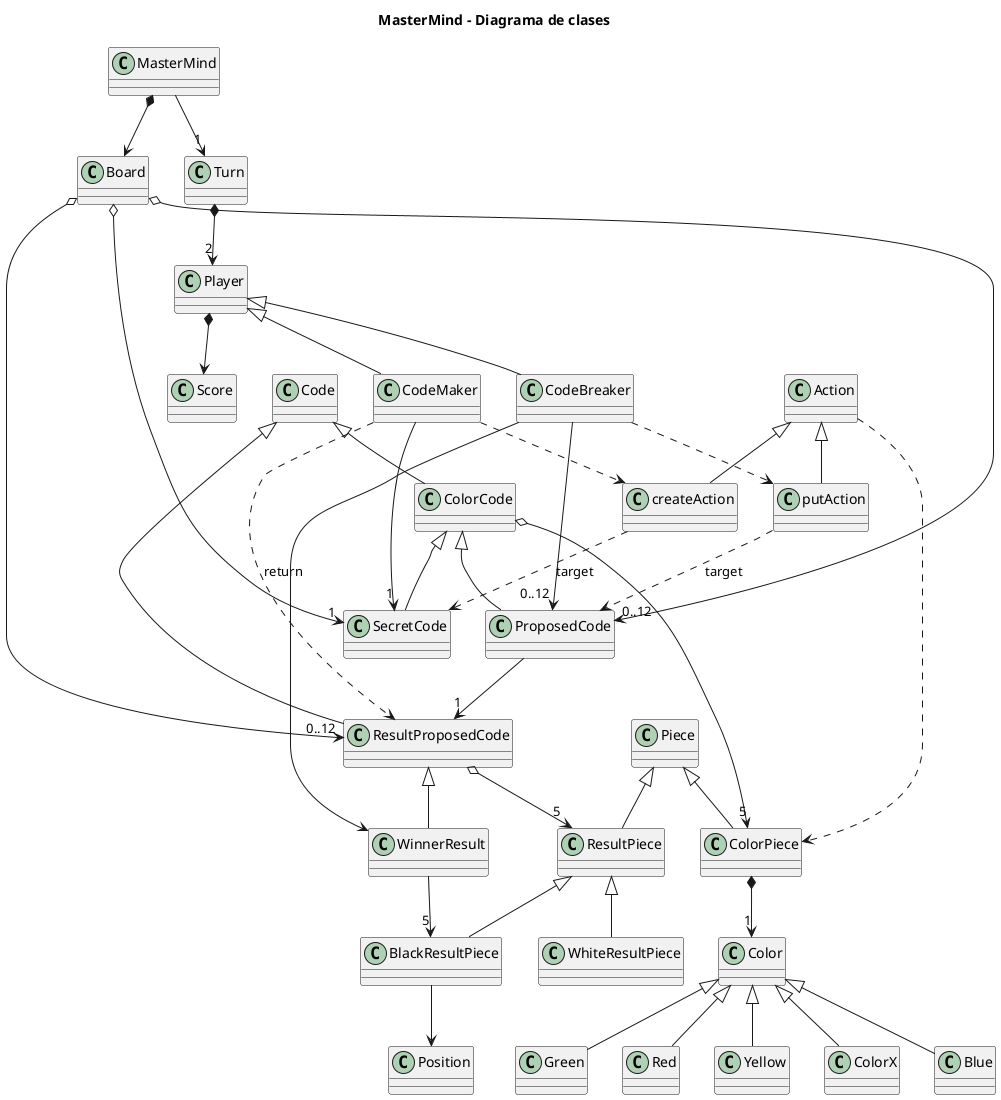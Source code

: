 @startuml MasterMind

title MasterMind - Diagrama de clases

class MasterMind

together {
    class Board
    class Turn
    class Score
    class Player
}

class Player

together {
    class CodeMaker
    class CodeBreaker
    class Code
}
class Piece
together {
    class ColorPiece
    class ResultPiece
}

together {
    class SecretCode
    class ProposedCode
    class ResultProposedCode
}

together {
    class putAction
    class createAction
}

class BlackResultPiece
class WhiteResultPiece
class WinnerResult
class Color

class ColorCode
class Position

MasterMind *--> Board
MasterMind --> "1" Turn
Turn *--> "2" Player

Code ^-- ColorCode
Code ^-- ResultProposedCode
ColorCode ^-- SecretCode
ColorCode ^-- ProposedCode
ColorCode o--> "5" ColorPiece

Board o--> "1" SecretCode
Board o--> "0..12" ProposedCode
Board o--> "0..12" ResultProposedCode

Player ^-- CodeMaker
Player ^-- CodeBreaker
Player *--> Score
CodeMaker --> "1" SecretCode
CodeMaker ..> ResultProposedCode :"return"
CodeBreaker --> "0..12" ProposedCode
ProposedCode --> "1" ResultProposedCode

ResultProposedCode o--> "5" ResultPiece
ResultProposedCode ^-- WinnerResult
CodeBreaker --> WinnerResult
WinnerResult --> "5" BlackResultPiece

Piece ^-- ColorPiece
Piece ^-- ResultPiece

ColorPiece *--> "1" Color
Color ^-- Blue
Color ^-- Green
Color ^-- Red
Color ^-- Yellow
Color ^-- ColorX

ResultPiece ^-- BlackResultPiece
ResultPiece ^-- WhiteResultPiece
BlackResultPiece --> Position

CodeBreaker ..> putAction
putAction ..> ProposedCode : target

CodeMaker ..> createAction
createAction ..> SecretCode : target

Action ^-- createAction
Action ^-- putAction
Action ..> ColorPiece


@enduml